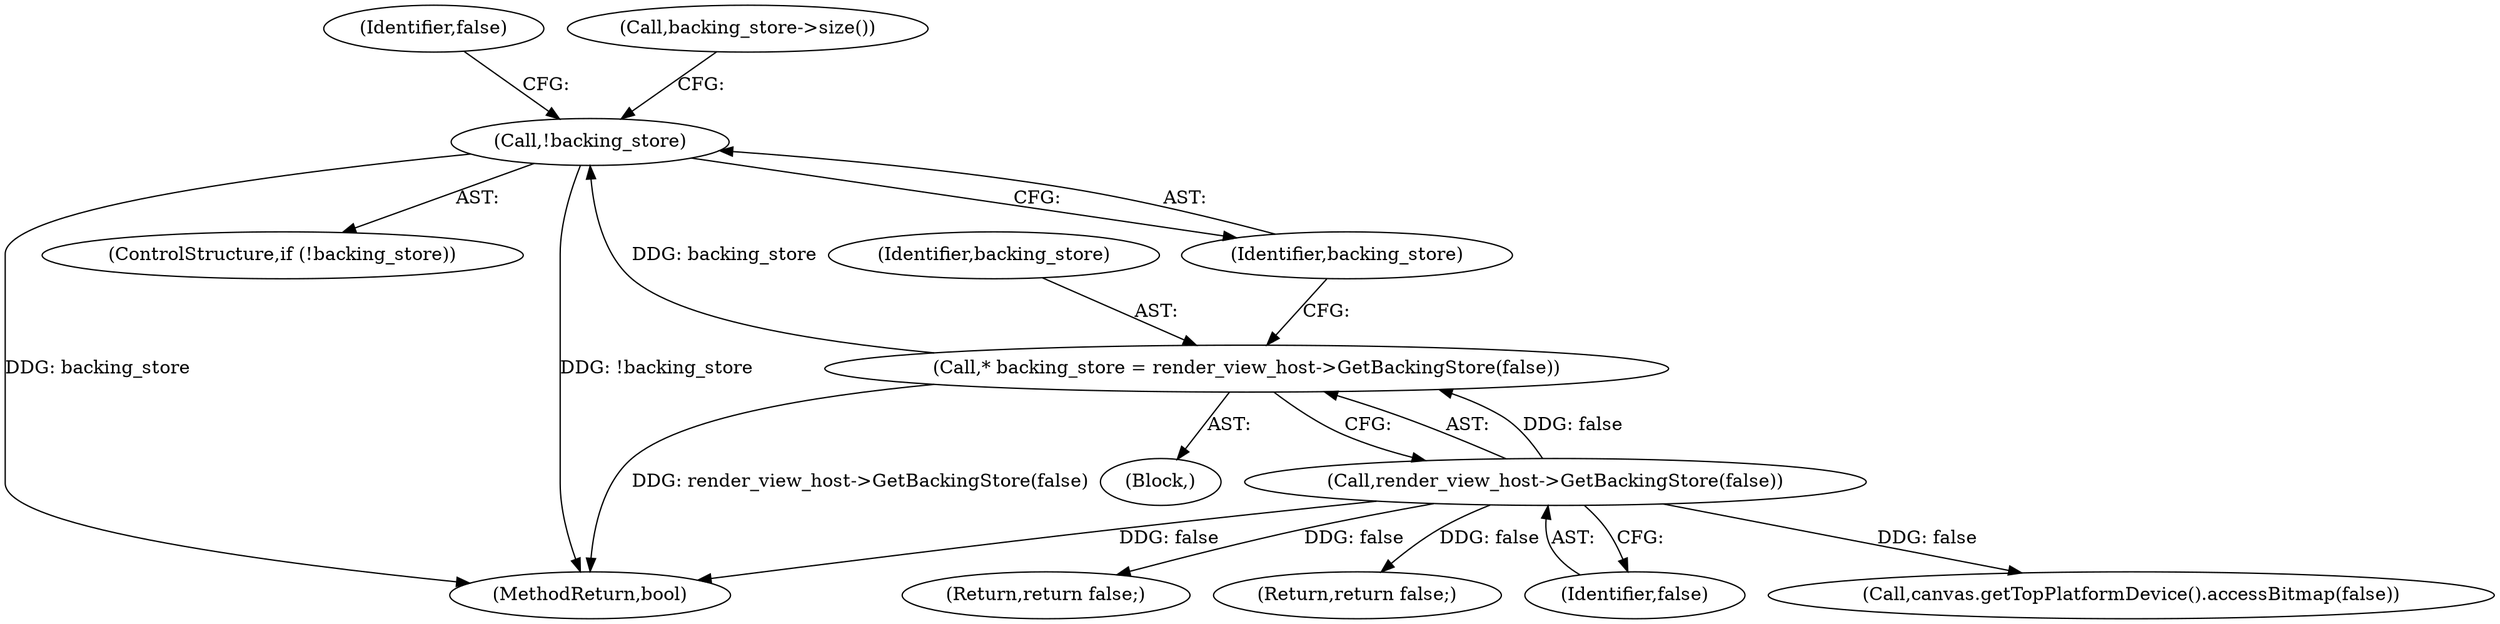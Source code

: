digraph "0_Chrome_ee8d6fd30b022ac2c87b7a190c954e7bb3c9b21e@pointer" {
"1000131" [label="(Call,!backing_store)"];
"1000126" [label="(Call,* backing_store = render_view_host->GetBackingStore(false))"];
"1000128" [label="(Call,render_view_host->GetBackingStore(false))"];
"1000131" [label="(Call,!backing_store)"];
"1000134" [label="(Identifier,false)"];
"1000130" [label="(ControlStructure,if (!backing_store))"];
"1000129" [label="(Identifier,false)"];
"1000127" [label="(Identifier,backing_store)"];
"1000155" [label="(MethodReturn,bool)"];
"1000148" [label="(Call,canvas.getTopPlatformDevice().accessBitmap(false))"];
"1000128" [label="(Call,render_view_host->GetBackingStore(false))"];
"1000103" [label="(Block,)"];
"1000143" [label="(Return,return false;)"];
"1000133" [label="(Return,return false;)"];
"1000126" [label="(Call,* backing_store = render_view_host->GetBackingStore(false))"];
"1000132" [label="(Identifier,backing_store)"];
"1000140" [label="(Call,backing_store->size())"];
"1000131" -> "1000130"  [label="AST: "];
"1000131" -> "1000132"  [label="CFG: "];
"1000132" -> "1000131"  [label="AST: "];
"1000134" -> "1000131"  [label="CFG: "];
"1000140" -> "1000131"  [label="CFG: "];
"1000131" -> "1000155"  [label="DDG: !backing_store"];
"1000131" -> "1000155"  [label="DDG: backing_store"];
"1000126" -> "1000131"  [label="DDG: backing_store"];
"1000126" -> "1000103"  [label="AST: "];
"1000126" -> "1000128"  [label="CFG: "];
"1000127" -> "1000126"  [label="AST: "];
"1000128" -> "1000126"  [label="AST: "];
"1000132" -> "1000126"  [label="CFG: "];
"1000126" -> "1000155"  [label="DDG: render_view_host->GetBackingStore(false)"];
"1000128" -> "1000126"  [label="DDG: false"];
"1000128" -> "1000129"  [label="CFG: "];
"1000129" -> "1000128"  [label="AST: "];
"1000128" -> "1000155"  [label="DDG: false"];
"1000128" -> "1000133"  [label="DDG: false"];
"1000128" -> "1000143"  [label="DDG: false"];
"1000128" -> "1000148"  [label="DDG: false"];
}
